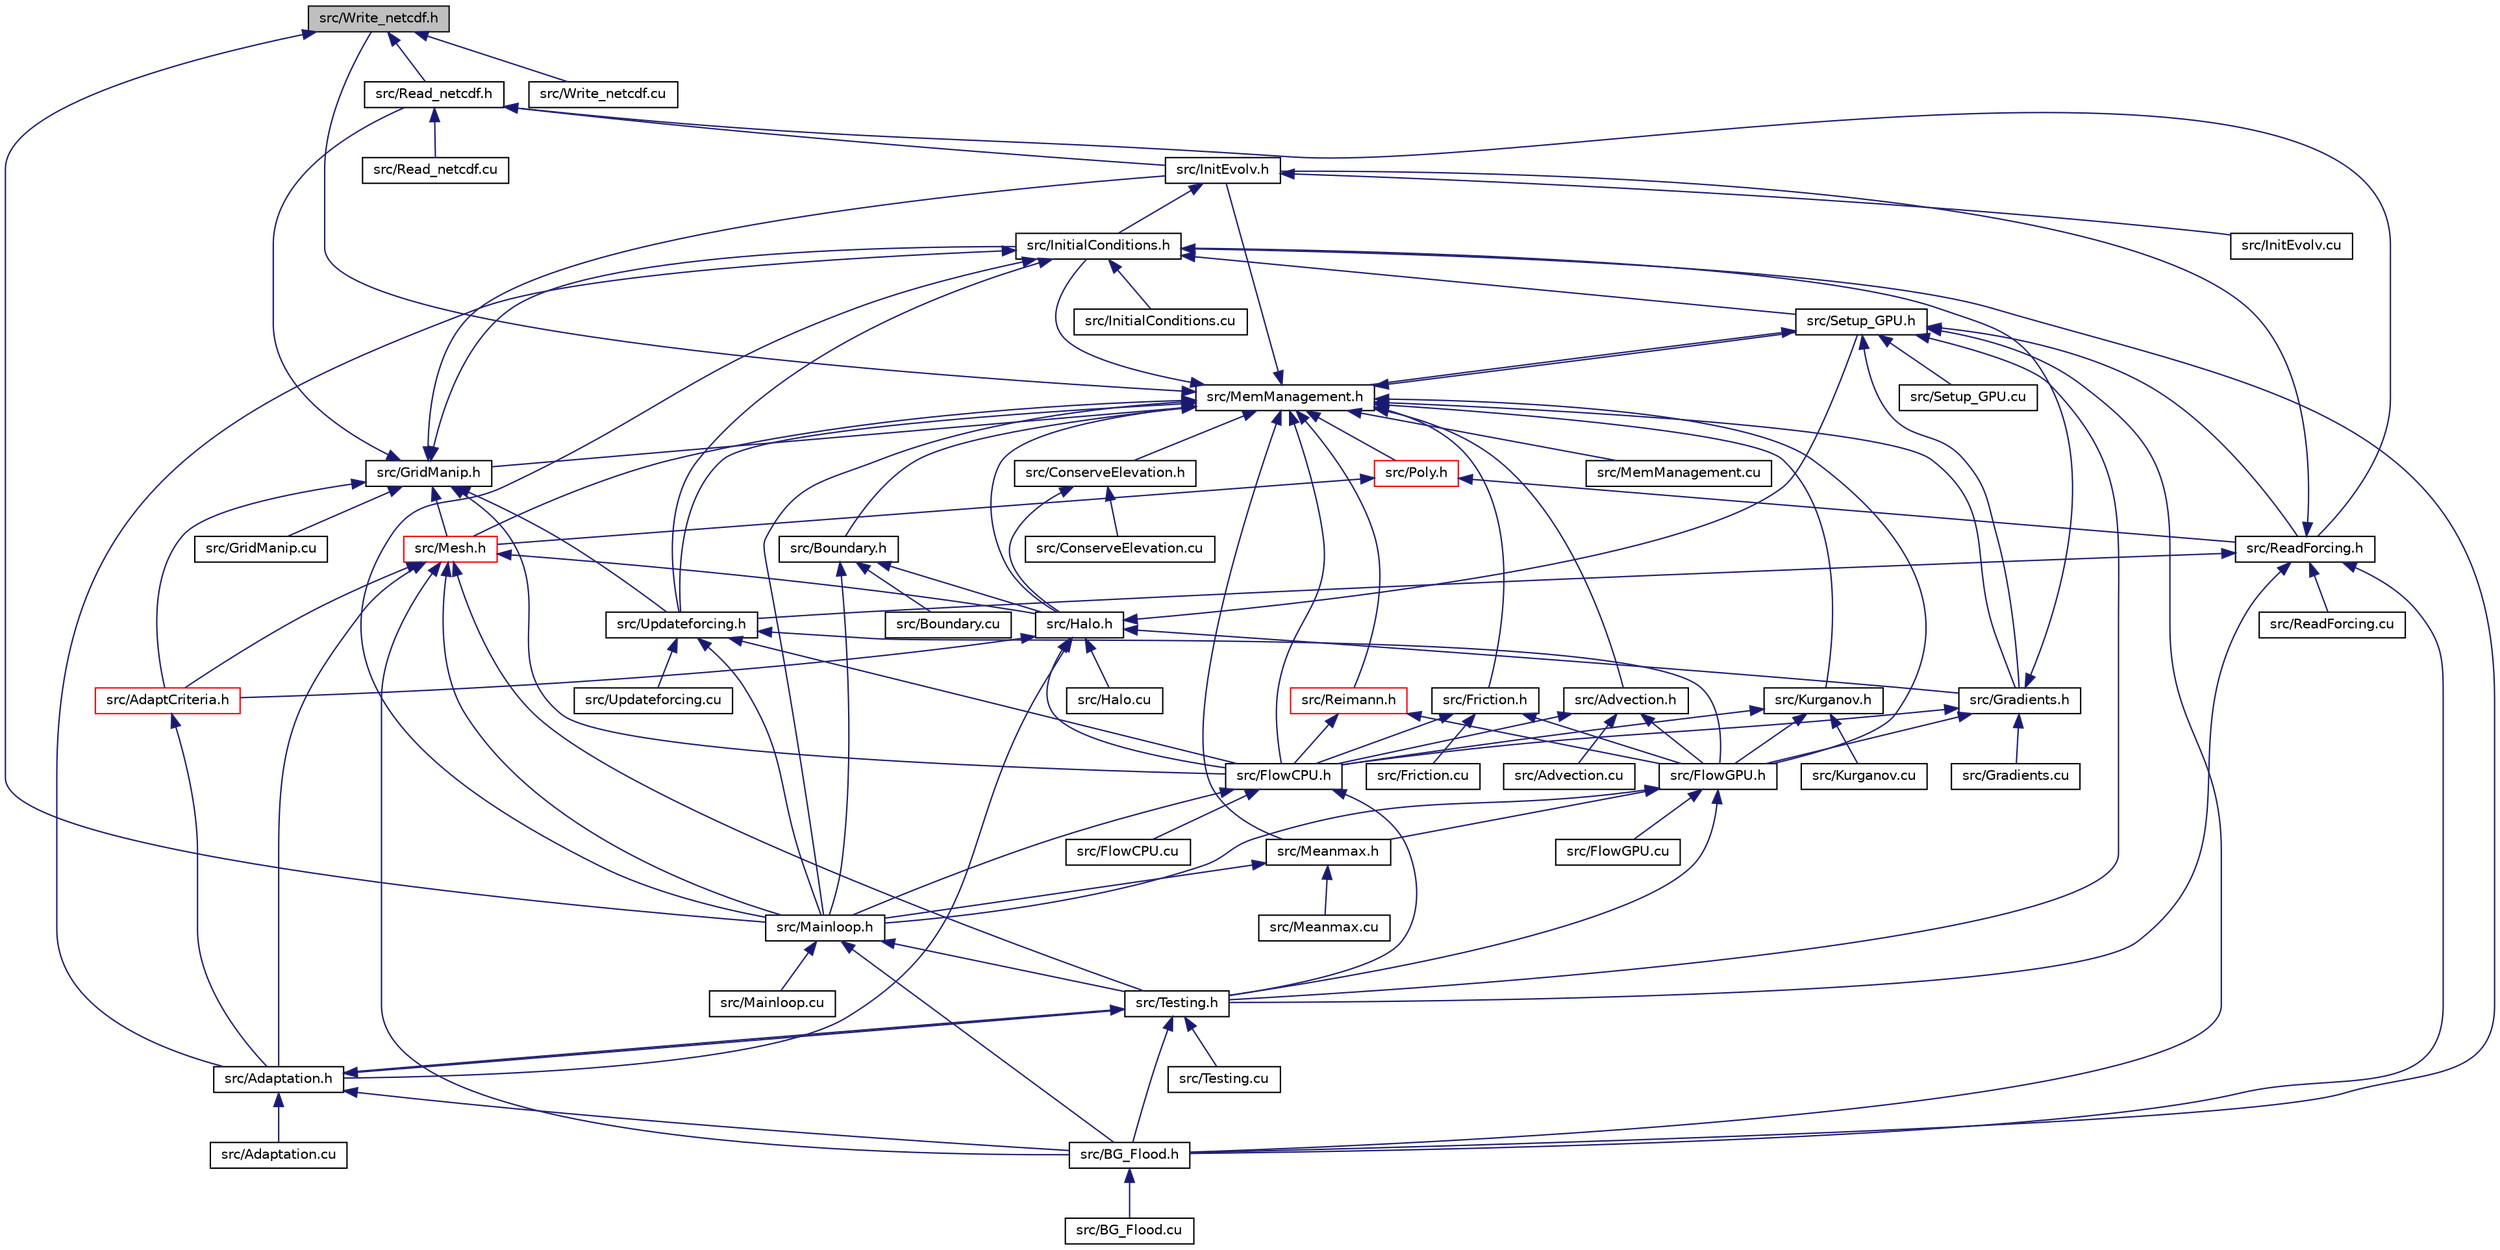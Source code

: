 digraph "src/Write_netcdf.h"
{
 // LATEX_PDF_SIZE
  bgcolor="transparent";
  edge [fontname="Helvetica",fontsize="10",labelfontname="Helvetica",labelfontsize="10"];
  node [fontname="Helvetica",fontsize="10",shape=record];
  Node1 [label="src/Write_netcdf.h",height=0.2,width=0.4,color="black", fillcolor="grey75", style="filled", fontcolor="black",tooltip=" "];
  Node1 -> Node2 [dir="back",color="midnightblue",fontsize="10",style="solid"];
  Node2 [label="src/Mainloop.h",height=0.2,width=0.4,color="black",URL="$Mainloop_8h.html",tooltip=" "];
  Node2 -> Node3 [dir="back",color="midnightblue",fontsize="10",style="solid"];
  Node3 [label="src/BG_Flood.h",height=0.2,width=0.4,color="black",URL="$BG__Flood_8h.html",tooltip=" "];
  Node3 -> Node4 [dir="back",color="midnightblue",fontsize="10",style="solid"];
  Node4 [label="src/BG_Flood.cu",height=0.2,width=0.4,color="black",URL="$BG__Flood_8cu.html",tooltip=" "];
  Node2 -> Node5 [dir="back",color="midnightblue",fontsize="10",style="solid"];
  Node5 [label="src/Mainloop.cu",height=0.2,width=0.4,color="black",URL="$Mainloop_8cu.html",tooltip=" "];
  Node2 -> Node6 [dir="back",color="midnightblue",fontsize="10",style="solid"];
  Node6 [label="src/Testing.h",height=0.2,width=0.4,color="black",URL="$Testing_8h.html",tooltip=" "];
  Node6 -> Node7 [dir="back",color="midnightblue",fontsize="10",style="solid"];
  Node7 [label="src/Adaptation.h",height=0.2,width=0.4,color="black",URL="$Adaptation_8h.html",tooltip=" "];
  Node7 -> Node8 [dir="back",color="midnightblue",fontsize="10",style="solid"];
  Node8 [label="src/Adaptation.cu",height=0.2,width=0.4,color="black",URL="$Adaptation_8cu.html",tooltip=" "];
  Node7 -> Node3 [dir="back",color="midnightblue",fontsize="10",style="solid"];
  Node7 -> Node6 [dir="back",color="midnightblue",fontsize="10",style="solid"];
  Node6 -> Node3 [dir="back",color="midnightblue",fontsize="10",style="solid"];
  Node6 -> Node9 [dir="back",color="midnightblue",fontsize="10",style="solid"];
  Node9 [label="src/Testing.cu",height=0.2,width=0.4,color="black",URL="$Testing_8cu.html",tooltip=" "];
  Node1 -> Node10 [dir="back",color="midnightblue",fontsize="10",style="solid"];
  Node10 [label="src/Read_netcdf.h",height=0.2,width=0.4,color="black",URL="$Read__netcdf_8h.html",tooltip=" "];
  Node10 -> Node11 [dir="back",color="midnightblue",fontsize="10",style="solid"];
  Node11 [label="src/InitEvolv.h",height=0.2,width=0.4,color="black",URL="$InitEvolv_8h.html",tooltip=" "];
  Node11 -> Node12 [dir="back",color="midnightblue",fontsize="10",style="solid"];
  Node12 [label="src/InitEvolv.cu",height=0.2,width=0.4,color="black",URL="$InitEvolv_8cu.html",tooltip=" "];
  Node11 -> Node13 [dir="back",color="midnightblue",fontsize="10",style="solid"];
  Node13 [label="src/InitialConditions.h",height=0.2,width=0.4,color="black",URL="$InitialConditions_8h.html",tooltip=" "];
  Node13 -> Node7 [dir="back",color="midnightblue",fontsize="10",style="solid"];
  Node13 -> Node3 [dir="back",color="midnightblue",fontsize="10",style="solid"];
  Node13 -> Node14 [dir="back",color="midnightblue",fontsize="10",style="solid"];
  Node14 [label="src/InitialConditions.cu",height=0.2,width=0.4,color="black",URL="$InitialConditions_8cu.html",tooltip=" "];
  Node13 -> Node2 [dir="back",color="midnightblue",fontsize="10",style="solid"];
  Node13 -> Node15 [dir="back",color="midnightblue",fontsize="10",style="solid"];
  Node15 [label="src/Setup_GPU.h",height=0.2,width=0.4,color="black",URL="$Setup__GPU_8h.html",tooltip=" "];
  Node15 -> Node3 [dir="back",color="midnightblue",fontsize="10",style="solid"];
  Node15 -> Node16 [dir="back",color="midnightblue",fontsize="10",style="solid"];
  Node16 [label="src/Gradients.h",height=0.2,width=0.4,color="black",URL="$Gradients_8h.html",tooltip=" "];
  Node16 -> Node17 [dir="back",color="midnightblue",fontsize="10",style="solid"];
  Node17 [label="src/FlowCPU.h",height=0.2,width=0.4,color="black",URL="$FlowCPU_8h.html",tooltip=" "];
  Node17 -> Node18 [dir="back",color="midnightblue",fontsize="10",style="solid"];
  Node18 [label="src/FlowCPU.cu",height=0.2,width=0.4,color="black",URL="$FlowCPU_8cu.html",tooltip=" "];
  Node17 -> Node2 [dir="back",color="midnightblue",fontsize="10",style="solid"];
  Node17 -> Node6 [dir="back",color="midnightblue",fontsize="10",style="solid"];
  Node16 -> Node19 [dir="back",color="midnightblue",fontsize="10",style="solid"];
  Node19 [label="src/FlowGPU.h",height=0.2,width=0.4,color="black",URL="$FlowGPU_8h.html",tooltip=" "];
  Node19 -> Node20 [dir="back",color="midnightblue",fontsize="10",style="solid"];
  Node20 [label="src/FlowGPU.cu",height=0.2,width=0.4,color="black",URL="$FlowGPU_8cu.html",tooltip=" "];
  Node19 -> Node2 [dir="back",color="midnightblue",fontsize="10",style="solid"];
  Node19 -> Node21 [dir="back",color="midnightblue",fontsize="10",style="solid"];
  Node21 [label="src/Meanmax.h",height=0.2,width=0.4,color="black",URL="$Meanmax_8h.html",tooltip=" "];
  Node21 -> Node2 [dir="back",color="midnightblue",fontsize="10",style="solid"];
  Node21 -> Node22 [dir="back",color="midnightblue",fontsize="10",style="solid"];
  Node22 [label="src/Meanmax.cu",height=0.2,width=0.4,color="black",URL="$Meanmax_8cu.html",tooltip=" "];
  Node19 -> Node6 [dir="back",color="midnightblue",fontsize="10",style="solid"];
  Node16 -> Node23 [dir="back",color="midnightblue",fontsize="10",style="solid"];
  Node23 [label="src/Gradients.cu",height=0.2,width=0.4,color="black",URL="$Gradients_8cu.html",tooltip=" "];
  Node16 -> Node13 [dir="back",color="midnightblue",fontsize="10",style="solid"];
  Node15 -> Node24 [dir="back",color="midnightblue",fontsize="10",style="solid"];
  Node24 [label="src/MemManagement.h",height=0.2,width=0.4,color="black",URL="$MemManagement_8h.html",tooltip=" "];
  Node24 -> Node25 [dir="back",color="midnightblue",fontsize="10",style="solid"];
  Node25 [label="src/Advection.h",height=0.2,width=0.4,color="black",URL="$Advection_8h.html",tooltip=" "];
  Node25 -> Node26 [dir="back",color="midnightblue",fontsize="10",style="solid"];
  Node26 [label="src/Advection.cu",height=0.2,width=0.4,color="black",URL="$Advection_8cu.html",tooltip=" "];
  Node25 -> Node17 [dir="back",color="midnightblue",fontsize="10",style="solid"];
  Node25 -> Node19 [dir="back",color="midnightblue",fontsize="10",style="solid"];
  Node24 -> Node27 [dir="back",color="midnightblue",fontsize="10",style="solid"];
  Node27 [label="src/Boundary.h",height=0.2,width=0.4,color="black",URL="$Boundary_8h.html",tooltip=" "];
  Node27 -> Node28 [dir="back",color="midnightblue",fontsize="10",style="solid"];
  Node28 [label="src/Boundary.cu",height=0.2,width=0.4,color="black",URL="$Boundary_8cu.html",tooltip=" "];
  Node27 -> Node29 [dir="back",color="midnightblue",fontsize="10",style="solid"];
  Node29 [label="src/Halo.h",height=0.2,width=0.4,color="black",URL="$Halo_8h.html",tooltip=" "];
  Node29 -> Node7 [dir="back",color="midnightblue",fontsize="10",style="solid"];
  Node29 -> Node30 [dir="back",color="midnightblue",fontsize="10",style="solid"];
  Node30 [label="src/AdaptCriteria.h",height=0.2,width=0.4,color="red",URL="$AdaptCriteria_8h.html",tooltip=" "];
  Node30 -> Node7 [dir="back",color="midnightblue",fontsize="10",style="solid"];
  Node29 -> Node17 [dir="back",color="midnightblue",fontsize="10",style="solid"];
  Node29 -> Node16 [dir="back",color="midnightblue",fontsize="10",style="solid"];
  Node29 -> Node32 [dir="back",color="midnightblue",fontsize="10",style="solid"];
  Node32 [label="src/Halo.cu",height=0.2,width=0.4,color="black",URL="$Halo_8cu.html",tooltip=" "];
  Node29 -> Node15 [dir="back",color="midnightblue",fontsize="10",style="solid"];
  Node27 -> Node2 [dir="back",color="midnightblue",fontsize="10",style="solid"];
  Node24 -> Node33 [dir="back",color="midnightblue",fontsize="10",style="solid"];
  Node33 [label="src/ConserveElevation.h",height=0.2,width=0.4,color="black",URL="$ConserveElevation_8h.html",tooltip=" "];
  Node33 -> Node34 [dir="back",color="midnightblue",fontsize="10",style="solid"];
  Node34 [label="src/ConserveElevation.cu",height=0.2,width=0.4,color="black",URL="$ConserveElevation_8cu.html",tooltip=" "];
  Node33 -> Node29 [dir="back",color="midnightblue",fontsize="10",style="solid"];
  Node24 -> Node17 [dir="back",color="midnightblue",fontsize="10",style="solid"];
  Node24 -> Node19 [dir="back",color="midnightblue",fontsize="10",style="solid"];
  Node24 -> Node35 [dir="back",color="midnightblue",fontsize="10",style="solid"];
  Node35 [label="src/Friction.h",height=0.2,width=0.4,color="black",URL="$Friction_8h.html",tooltip=" "];
  Node35 -> Node17 [dir="back",color="midnightblue",fontsize="10",style="solid"];
  Node35 -> Node19 [dir="back",color="midnightblue",fontsize="10",style="solid"];
  Node35 -> Node36 [dir="back",color="midnightblue",fontsize="10",style="solid"];
  Node36 [label="src/Friction.cu",height=0.2,width=0.4,color="black",URL="$Friction_8cu.html",tooltip=" "];
  Node24 -> Node16 [dir="back",color="midnightblue",fontsize="10",style="solid"];
  Node24 -> Node37 [dir="back",color="midnightblue",fontsize="10",style="solid"];
  Node37 [label="src/GridManip.h",height=0.2,width=0.4,color="black",URL="$GridManip_8h.html",tooltip=" "];
  Node37 -> Node30 [dir="back",color="midnightblue",fontsize="10",style="solid"];
  Node37 -> Node17 [dir="back",color="midnightblue",fontsize="10",style="solid"];
  Node37 -> Node38 [dir="back",color="midnightblue",fontsize="10",style="solid"];
  Node38 [label="src/GridManip.cu",height=0.2,width=0.4,color="black",URL="$GridManip_8cu.html",tooltip=" "];
  Node37 -> Node11 [dir="back",color="midnightblue",fontsize="10",style="solid"];
  Node37 -> Node13 [dir="back",color="midnightblue",fontsize="10",style="solid"];
  Node37 -> Node39 [dir="back",color="midnightblue",fontsize="10",style="solid"];
  Node39 [label="src/Mesh.h",height=0.2,width=0.4,color="red",URL="$Mesh_8h.html",tooltip=" "];
  Node39 -> Node7 [dir="back",color="midnightblue",fontsize="10",style="solid"];
  Node39 -> Node30 [dir="back",color="midnightblue",fontsize="10",style="solid"];
  Node39 -> Node3 [dir="back",color="midnightblue",fontsize="10",style="solid"];
  Node39 -> Node29 [dir="back",color="midnightblue",fontsize="10",style="solid"];
  Node39 -> Node2 [dir="back",color="midnightblue",fontsize="10",style="solid"];
  Node39 -> Node6 [dir="back",color="midnightblue",fontsize="10",style="solid"];
  Node37 -> Node10 [dir="back",color="midnightblue",fontsize="10",style="solid"];
  Node37 -> Node41 [dir="back",color="midnightblue",fontsize="10",style="solid"];
  Node41 [label="src/Updateforcing.h",height=0.2,width=0.4,color="black",URL="$Updateforcing_8h.html",tooltip=" "];
  Node41 -> Node17 [dir="back",color="midnightblue",fontsize="10",style="solid"];
  Node41 -> Node19 [dir="back",color="midnightblue",fontsize="10",style="solid"];
  Node41 -> Node2 [dir="back",color="midnightblue",fontsize="10",style="solid"];
  Node41 -> Node42 [dir="back",color="midnightblue",fontsize="10",style="solid"];
  Node42 [label="src/Updateforcing.cu",height=0.2,width=0.4,color="black",URL="$Updateforcing_8cu.html",tooltip=" "];
  Node24 -> Node29 [dir="back",color="midnightblue",fontsize="10",style="solid"];
  Node24 -> Node11 [dir="back",color="midnightblue",fontsize="10",style="solid"];
  Node24 -> Node13 [dir="back",color="midnightblue",fontsize="10",style="solid"];
  Node24 -> Node43 [dir="back",color="midnightblue",fontsize="10",style="solid"];
  Node43 [label="src/Kurganov.h",height=0.2,width=0.4,color="black",URL="$Kurganov_8h.html",tooltip=" "];
  Node43 -> Node17 [dir="back",color="midnightblue",fontsize="10",style="solid"];
  Node43 -> Node19 [dir="back",color="midnightblue",fontsize="10",style="solid"];
  Node43 -> Node44 [dir="back",color="midnightblue",fontsize="10",style="solid"];
  Node44 [label="src/Kurganov.cu",height=0.2,width=0.4,color="black",URL="$Kurganov_8cu.html",tooltip=" "];
  Node24 -> Node2 [dir="back",color="midnightblue",fontsize="10",style="solid"];
  Node24 -> Node21 [dir="back",color="midnightblue",fontsize="10",style="solid"];
  Node24 -> Node45 [dir="back",color="midnightblue",fontsize="10",style="solid"];
  Node45 [label="src/MemManagement.cu",height=0.2,width=0.4,color="black",URL="$MemManagement_8cu.html",tooltip=" "];
  Node24 -> Node39 [dir="back",color="midnightblue",fontsize="10",style="solid"];
  Node24 -> Node46 [dir="back",color="midnightblue",fontsize="10",style="solid"];
  Node46 [label="src/Poly.h",height=0.2,width=0.4,color="red",URL="$Poly_8h.html",tooltip=" "];
  Node46 -> Node39 [dir="back",color="midnightblue",fontsize="10",style="solid"];
  Node46 -> Node48 [dir="back",color="midnightblue",fontsize="10",style="solid"];
  Node48 [label="src/ReadForcing.h",height=0.2,width=0.4,color="black",URL="$ReadForcing_8h.html",tooltip=" "];
  Node48 -> Node3 [dir="back",color="midnightblue",fontsize="10",style="solid"];
  Node48 -> Node11 [dir="back",color="midnightblue",fontsize="10",style="solid"];
  Node48 -> Node49 [dir="back",color="midnightblue",fontsize="10",style="solid"];
  Node49 [label="src/ReadForcing.cu",height=0.2,width=0.4,color="black",URL="$ReadForcing_8cu.html",tooltip=" "];
  Node48 -> Node6 [dir="back",color="midnightblue",fontsize="10",style="solid"];
  Node48 -> Node41 [dir="back",color="midnightblue",fontsize="10",style="solid"];
  Node24 -> Node50 [dir="back",color="midnightblue",fontsize="10",style="solid"];
  Node50 [label="src/Reimann.h",height=0.2,width=0.4,color="red",URL="$Reimann_8h.html",tooltip=" "];
  Node50 -> Node17 [dir="back",color="midnightblue",fontsize="10",style="solid"];
  Node50 -> Node19 [dir="back",color="midnightblue",fontsize="10",style="solid"];
  Node24 -> Node15 [dir="back",color="midnightblue",fontsize="10",style="solid"];
  Node24 -> Node41 [dir="back",color="midnightblue",fontsize="10",style="solid"];
  Node24 -> Node1 [dir="back",color="midnightblue",fontsize="10",style="solid"];
  Node15 -> Node48 [dir="back",color="midnightblue",fontsize="10",style="solid"];
  Node15 -> Node52 [dir="back",color="midnightblue",fontsize="10",style="solid"];
  Node52 [label="src/Setup_GPU.cu",height=0.2,width=0.4,color="black",URL="$Setup__GPU_8cu.html",tooltip=" "];
  Node15 -> Node6 [dir="back",color="midnightblue",fontsize="10",style="solid"];
  Node13 -> Node41 [dir="back",color="midnightblue",fontsize="10",style="solid"];
  Node10 -> Node53 [dir="back",color="midnightblue",fontsize="10",style="solid"];
  Node53 [label="src/Read_netcdf.cu",height=0.2,width=0.4,color="black",URL="$Read__netcdf_8cu.html",tooltip=" "];
  Node10 -> Node48 [dir="back",color="midnightblue",fontsize="10",style="solid"];
  Node1 -> Node54 [dir="back",color="midnightblue",fontsize="10",style="solid"];
  Node54 [label="src/Write_netcdf.cu",height=0.2,width=0.4,color="black",URL="$Write__netcdf_8cu.html",tooltip=" "];
}
